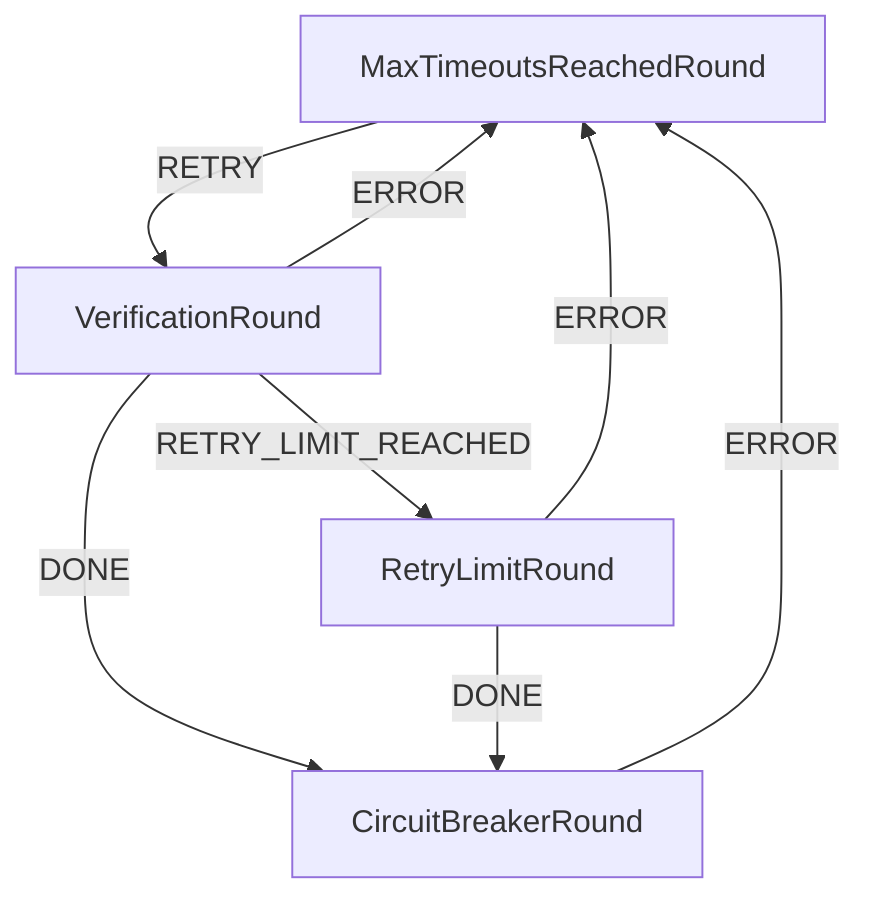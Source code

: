 graph TD
  MaxTimeoutsReachedRound
  VerificationRound
  RetryLimitRound
  MaxTimeoutsReachedRound
  CircuitBreakerRound
  CircuitBreakerRound -->|ERROR| MaxTimeoutsReachedRound
  MaxTimeoutsReachedRound -->|RETRY| VerificationRound
  VerificationRound -->|DONE| CircuitBreakerRound
  VerificationRound -->|ERROR| MaxTimeoutsReachedRound
  VerificationRound -->|RETRY_LIMIT_REACHED| RetryLimitRound
  RetryLimitRound -->|DONE| CircuitBreakerRound
  RetryLimitRound -->|ERROR| MaxTimeoutsReachedRound
